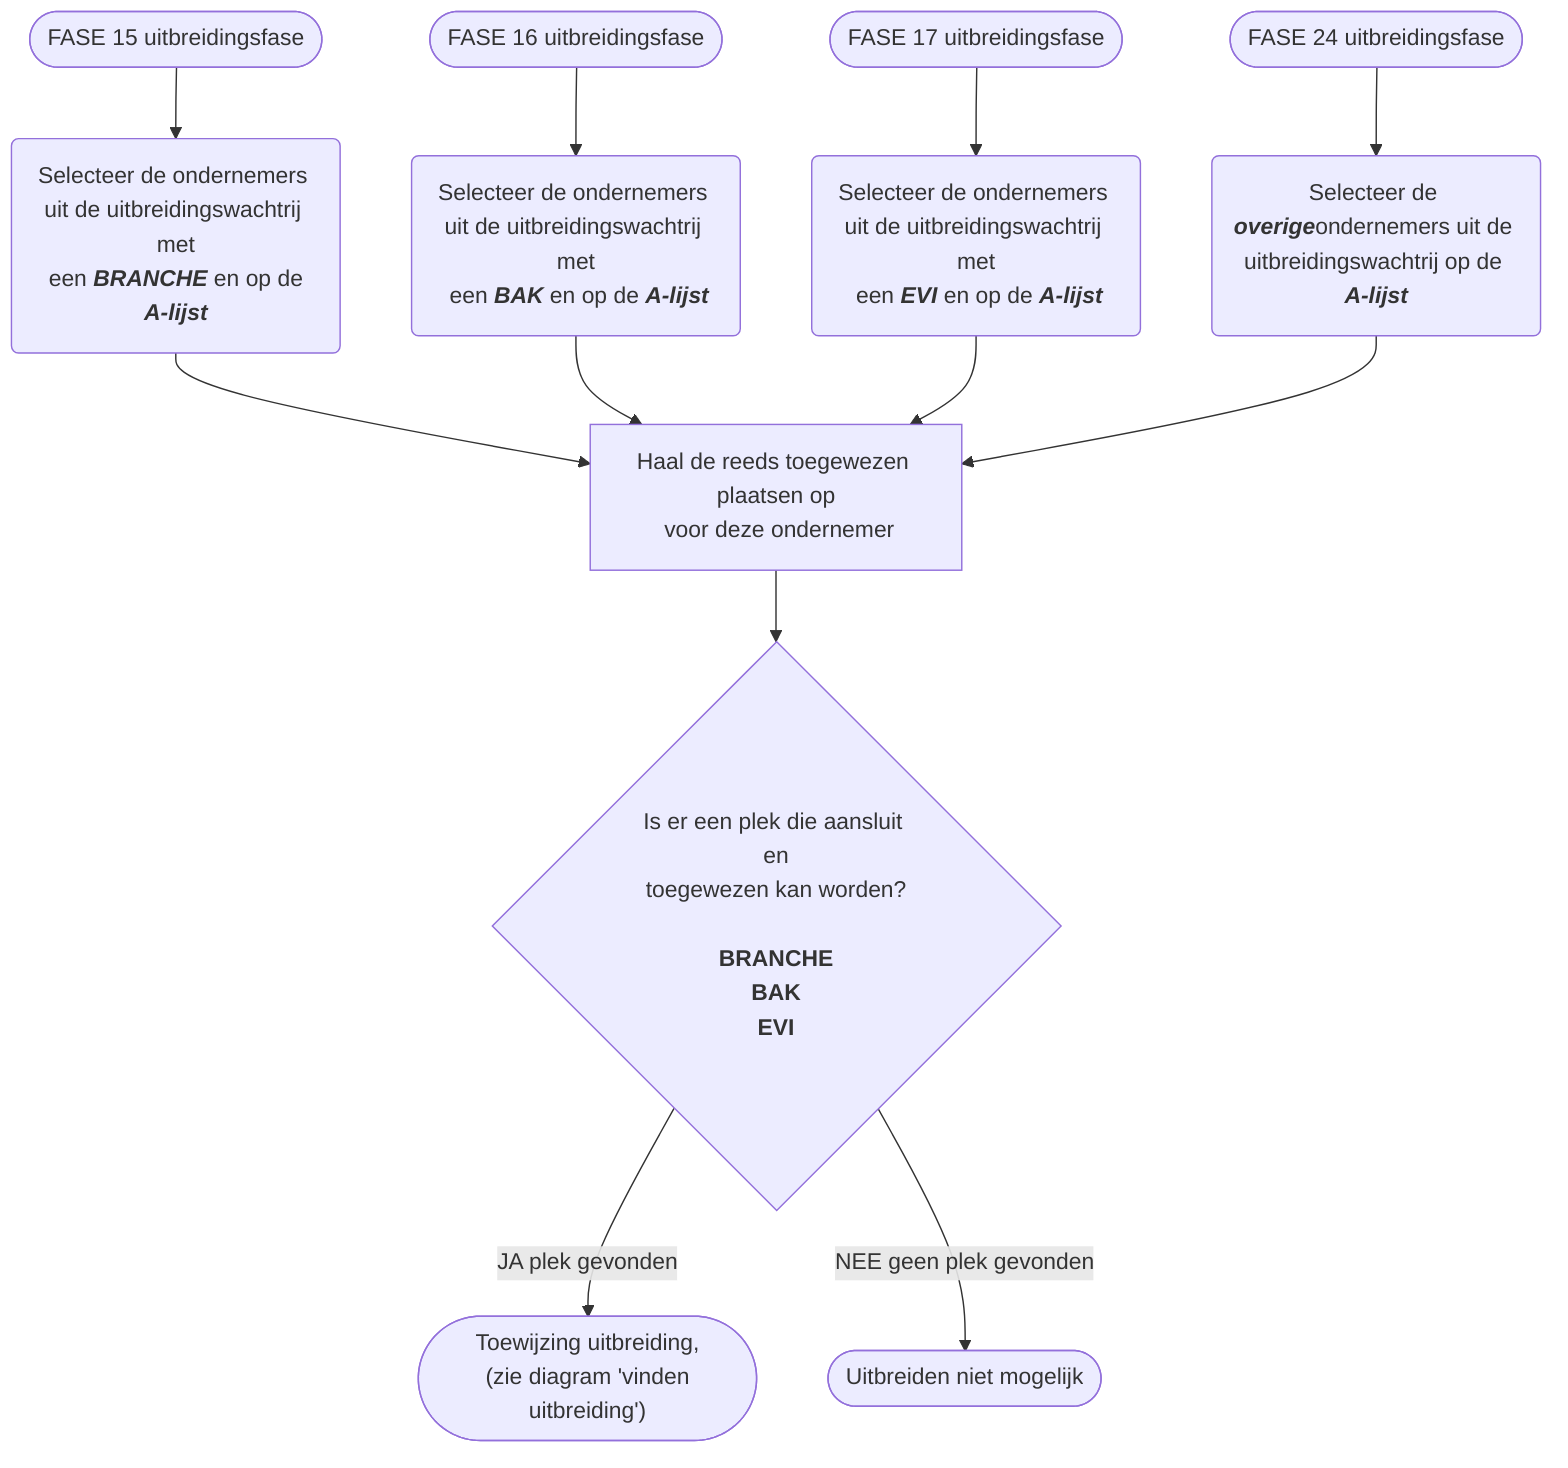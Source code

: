 graph TD
    A2(["FASE 15 uitbreidingsfase"]) -->
    C2("Selecteer de ondernemers uit de uitbreidingswachtrij met<br> een <b><i>BRANCHE</i></b> en op de <b><i>A-lijst</i></b>") --> D
    
    A3(["FASE 16 uitbreidingsfase"]) -->
    C3("Selecteer de ondernemers uit de uitbreidingswachtrij met<br> een <b><i>BAK</i></b> en op de <b><i>A-lijst</i></b>") --> D
    
    A4(["FASE 17 uitbreidingsfase"]) -->
    C4("Selecteer de ondernemers uit de uitbreidingswachtrij met<br> een <b><i>EVI</i></b> en op de <b><i>A-lijst</i></b>") --> D
    
    A5(["FASE 24 uitbreidingsfase"]) -->
    C5("Selecteer de <b><i>overige</i></b>ondernemers uit de uitbreidingswachtrij op de <b><i>A-lijst</i></b>") --> D

    D[Haal de reeds toegewezen plaatsen op<br> voor deze ondernemer] -->
    F{Is er een plek die aansluit en<br> toegewezen kan worden? <b><br><br>BRANCHE<br>BAK<br>EVI</b>}
    F --JA plek gevonden--> F1(["Toewijzing uitbreiding,<br> (zie diagram 'vinden uitbreiding')"])
    F --NEE geen plek gevonden--> F2([Uitbreiden niet mogelijk])